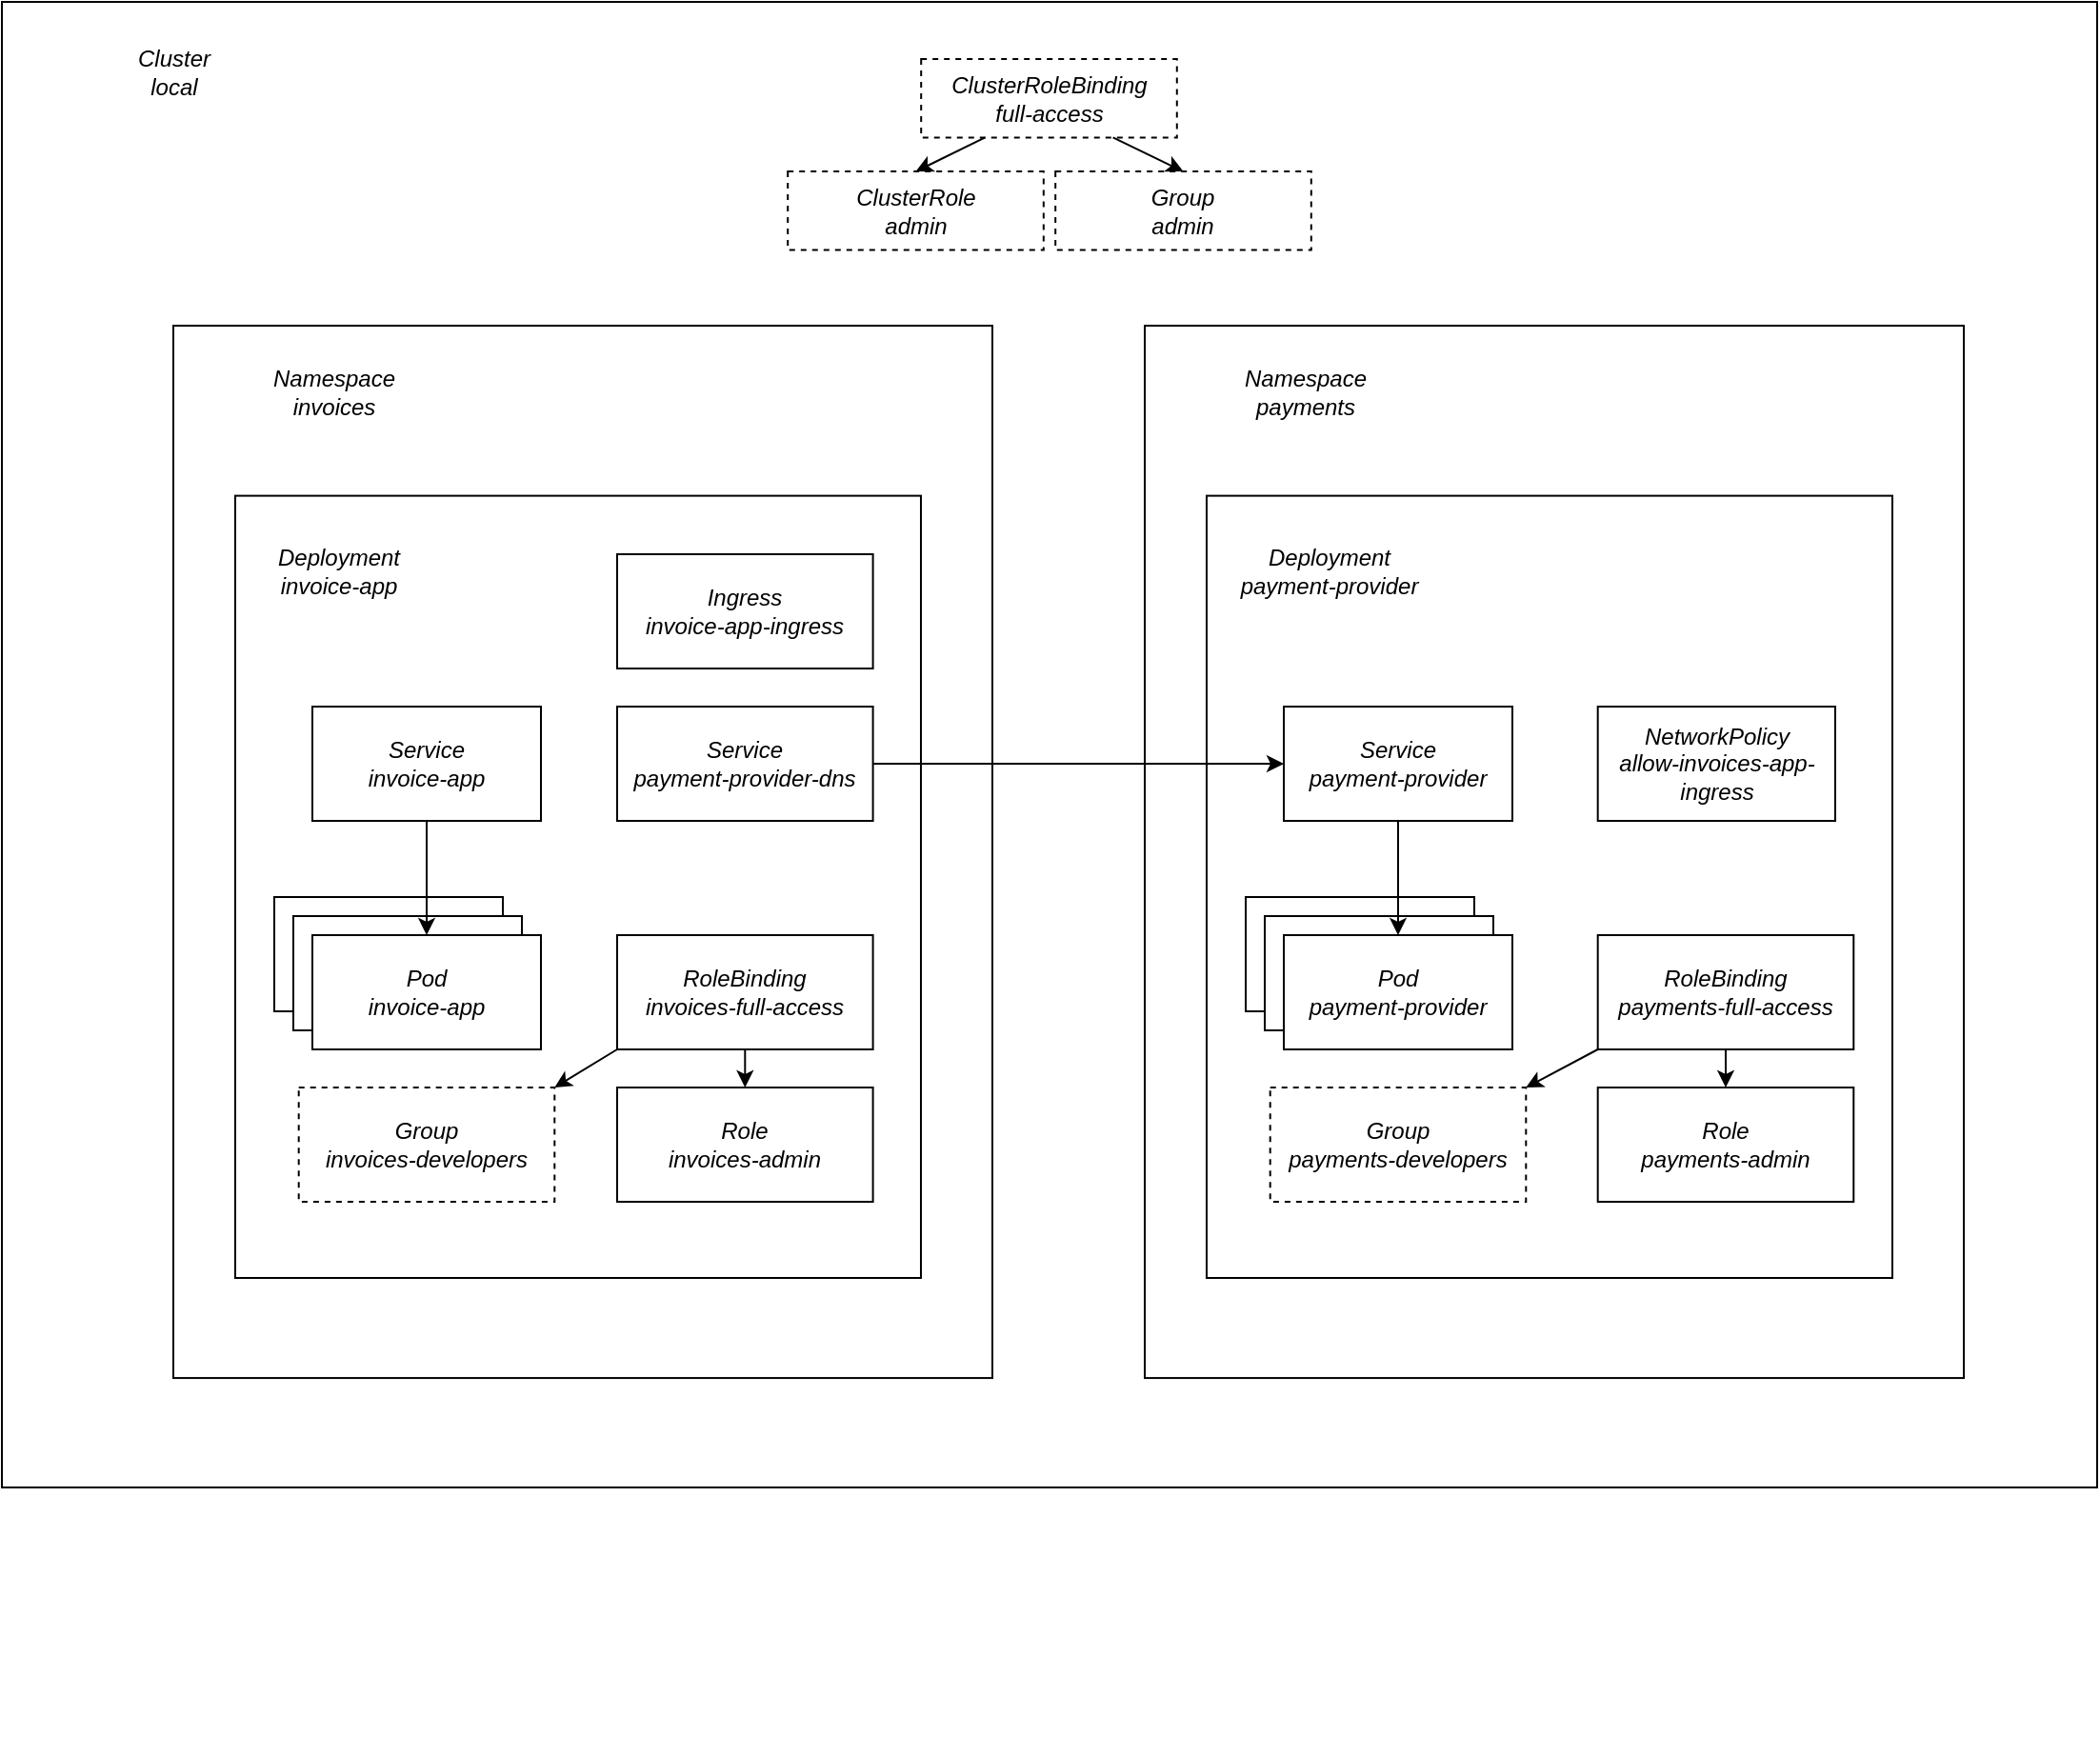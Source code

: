 <mxfile>
    <diagram id="NW6HLIrqErbMiRj-WH_E" name="Page-1">
        <mxGraphModel dx="792" dy="2069" grid="1" gridSize="10" guides="1" tooltips="1" connect="1" arrows="1" fold="1" page="1" pageScale="1" pageWidth="827" pageHeight="1169" math="0" shadow="0">
            <root>
                <mxCell id="0"/>
                <mxCell id="1" parent="0"/>
                <mxCell id="101" value="" style="group" parent="1" vertex="1" connectable="0">
                    <mxGeometry x="50" y="-640" width="1100" height="920" as="geometry"/>
                </mxCell>
                <mxCell id="106" value="" style="group" parent="101" vertex="1" connectable="0">
                    <mxGeometry width="1100" height="780" as="geometry"/>
                </mxCell>
                <mxCell id="4" value="" style="rounded=0;whiteSpace=wrap;html=1;" parent="106" vertex="1">
                    <mxGeometry width="1100" height="780" as="geometry"/>
                </mxCell>
                <mxCell id="5" value="&lt;i&gt;Cluster&lt;br&gt;local&lt;br&gt;&lt;/i&gt;" style="text;html=1;strokeColor=none;fillColor=none;align=center;verticalAlign=middle;whiteSpace=wrap;rounded=0;" parent="106" vertex="1">
                    <mxGeometry x="10" y="10" width="160.5" height="53.534" as="geometry"/>
                </mxCell>
                <mxCell id="82" value="&lt;i&gt;ClusterRoleBinding&lt;br&gt;&lt;/i&gt;&lt;i&gt;full-access&lt;br&gt;&lt;/i&gt;" style="rounded=0;whiteSpace=wrap;html=1;dashed=1;" parent="106" vertex="1">
                    <mxGeometry x="482.601" y="30.004" width="134.299" height="41.194" as="geometry"/>
                </mxCell>
                <mxCell id="79" value="&lt;i&gt;ClusterRole&lt;br&gt;&lt;/i&gt;&lt;i&gt;admin&lt;/i&gt;&lt;i&gt;&lt;br&gt;&lt;/i&gt;" style="rounded=0;whiteSpace=wrap;html=1;dashed=1;" parent="106" vertex="1">
                    <mxGeometry x="412.601" y="89.049" width="134.299" height="41.194" as="geometry"/>
                </mxCell>
                <mxCell id="92" value="&lt;i&gt;Group&lt;br&gt;admin&lt;br&gt;&lt;/i&gt;" style="rounded=0;whiteSpace=wrap;html=1;dashed=1;" parent="106" vertex="1">
                    <mxGeometry x="553.101" y="89.049" width="134.299" height="41.194" as="geometry"/>
                </mxCell>
                <mxCell id="93" style="edgeStyle=none;html=1;entryX=0.5;entryY=0;entryDx=0;entryDy=0;exitX=0.25;exitY=1;exitDx=0;exitDy=0;" parent="106" source="82" target="79" edge="1">
                    <mxGeometry relative="1" as="geometry"/>
                </mxCell>
                <mxCell id="94" style="edgeStyle=none;html=1;exitX=0.75;exitY=1;exitDx=0;exitDy=0;entryX=0.5;entryY=0;entryDx=0;entryDy=0;" parent="106" source="82" target="92" edge="1">
                    <mxGeometry relative="1" as="geometry"/>
                </mxCell>
                <mxCell id="11" value="" style="group" parent="101" vertex="1" connectable="0">
                    <mxGeometry x="90" y="170" width="491.63" height="552.54" as="geometry"/>
                </mxCell>
                <mxCell id="7" value="" style="rounded=0;whiteSpace=wrap;html=1;" parent="11" vertex="1">
                    <mxGeometry width="430" height="552.54" as="geometry"/>
                </mxCell>
                <mxCell id="8" value="&lt;i&gt;Namespace&lt;br&gt;invoices&lt;br&gt;&lt;/i&gt;" style="text;html=1;strokeColor=none;fillColor=none;align=center;verticalAlign=middle;whiteSpace=wrap;rounded=0;" parent="11" vertex="1">
                    <mxGeometry x="-0.003" y="-0.0" width="168.559" height="70.258" as="geometry"/>
                </mxCell>
                <mxCell id="28" value="" style="group" parent="11" vertex="1" connectable="0">
                    <mxGeometry x="32.49" y="89.31" width="360" height="410.69" as="geometry"/>
                </mxCell>
                <mxCell id="13" value="" style="rounded=0;whiteSpace=wrap;html=1;" parent="28" vertex="1">
                    <mxGeometry width="360" height="410.69" as="geometry"/>
                </mxCell>
                <mxCell id="14" value="&lt;i&gt;Deployment&lt;br&gt;invoice-app&lt;br&gt;&lt;/i&gt;" style="text;html=1;strokeColor=none;fillColor=none;align=center;verticalAlign=middle;whiteSpace=wrap;rounded=0;" parent="28" vertex="1">
                    <mxGeometry width="110" height="80" as="geometry"/>
                </mxCell>
                <mxCell id="38" value="&lt;i&gt;Service&lt;br&gt;&lt;/i&gt;&lt;i&gt;payment-provider-dns&lt;/i&gt;&lt;i&gt;&lt;br&gt;&lt;/i&gt;" style="rounded=0;whiteSpace=wrap;html=1;" parent="28" vertex="1">
                    <mxGeometry x="200.511" y="110.69" width="134.299" height="60" as="geometry"/>
                </mxCell>
                <mxCell id="15" value="&lt;i&gt;Service&lt;br&gt;&lt;/i&gt;&lt;i&gt;invoice-app&lt;/i&gt;&lt;i&gt;&lt;br&gt;&lt;/i&gt;" style="rounded=0;whiteSpace=wrap;html=1;" parent="28" vertex="1">
                    <mxGeometry x="40.51" y="110.69" width="120" height="60" as="geometry"/>
                </mxCell>
                <mxCell id="26" value="" style="group" parent="28" vertex="1" connectable="0">
                    <mxGeometry x="20.51" y="210.69" width="140" height="80" as="geometry"/>
                </mxCell>
                <mxCell id="21" value="&lt;i&gt;pod&lt;br&gt;payment-provider&lt;/i&gt;" style="rounded=0;whiteSpace=wrap;html=1;" parent="26" vertex="1">
                    <mxGeometry width="120" height="60" as="geometry"/>
                </mxCell>
                <mxCell id="24" value="&lt;i&gt;pod&lt;br&gt;payment-provider&lt;/i&gt;" style="rounded=0;whiteSpace=wrap;html=1;" parent="26" vertex="1">
                    <mxGeometry x="10" y="10" width="120" height="60" as="geometry"/>
                </mxCell>
                <mxCell id="25" value="&lt;i&gt;Pod&lt;br&gt;&lt;/i&gt;&lt;i&gt;invoice-app&lt;/i&gt;&lt;i&gt;&lt;br&gt;&lt;/i&gt;" style="rounded=0;whiteSpace=wrap;html=1;" parent="26" vertex="1">
                    <mxGeometry x="20" y="20" width="120" height="60" as="geometry"/>
                </mxCell>
                <mxCell id="40" style="edgeStyle=none;html=1;exitX=0.5;exitY=1;exitDx=0;exitDy=0;entryX=0.5;entryY=0;entryDx=0;entryDy=0;" parent="28" source="15" target="25" edge="1">
                    <mxGeometry relative="1" as="geometry"/>
                </mxCell>
                <mxCell id="88" style="edgeStyle=none;html=1;exitX=0.5;exitY=1;exitDx=0;exitDy=0;entryX=0.5;entryY=0;entryDx=0;entryDy=0;" parent="28" source="80" target="83" edge="1">
                    <mxGeometry relative="1" as="geometry"/>
                </mxCell>
                <mxCell id="80" value="&lt;i&gt;RoleBinding&lt;br&gt;&lt;/i&gt;&lt;i&gt;invoices-full-access&lt;/i&gt;&lt;i&gt;&lt;br&gt;&lt;/i&gt;" style="rounded=0;whiteSpace=wrap;html=1;" parent="28" vertex="1">
                    <mxGeometry x="200.511" y="230.69" width="134.299" height="60" as="geometry"/>
                </mxCell>
                <mxCell id="83" value="&lt;i&gt;Role&lt;br&gt;&lt;/i&gt;&lt;i&gt;invoices-admin&lt;/i&gt;&lt;i&gt;&lt;br&gt;&lt;/i&gt;" style="rounded=0;whiteSpace=wrap;html=1;" parent="28" vertex="1">
                    <mxGeometry x="200.511" y="310.69" width="134.299" height="60" as="geometry"/>
                </mxCell>
                <mxCell id="89" value="&lt;i&gt;Group&lt;br&gt;invoices-developers&lt;br&gt;&lt;/i&gt;" style="rounded=0;whiteSpace=wrap;html=1;dashed=1;" parent="28" vertex="1">
                    <mxGeometry x="33.361" y="310.69" width="134.299" height="60" as="geometry"/>
                </mxCell>
                <mxCell id="91" style="edgeStyle=none;html=1;exitX=0;exitY=1;exitDx=0;exitDy=0;entryX=1;entryY=0;entryDx=0;entryDy=0;" parent="28" source="80" target="89" edge="1">
                    <mxGeometry relative="1" as="geometry"/>
                </mxCell>
                <mxCell id="108" value="&lt;i&gt;Ingress&lt;br&gt;&lt;/i&gt;&lt;i&gt;invoice-app-ingress&lt;br&gt;&lt;/i&gt;" style="rounded=0;whiteSpace=wrap;html=1;" vertex="1" parent="28">
                    <mxGeometry x="200.511" y="30.69" width="134.299" height="60" as="geometry"/>
                </mxCell>
                <mxCell id="61" value="" style="rounded=0;whiteSpace=wrap;html=1;" parent="101" vertex="1">
                    <mxGeometry x="600" y="170" width="430" height="552.54" as="geometry"/>
                </mxCell>
                <mxCell id="62" value="&lt;i&gt;Namespace&lt;br&gt;payments&lt;br&gt;&lt;/i&gt;" style="text;html=1;strokeColor=none;fillColor=none;align=center;verticalAlign=middle;whiteSpace=wrap;rounded=0;" parent="101" vertex="1">
                    <mxGeometry x="599.997" y="170.0" width="168.559" height="70.258" as="geometry"/>
                </mxCell>
                <mxCell id="63" value="" style="group" parent="101" vertex="1" connectable="0">
                    <mxGeometry x="632.49" y="259.31" width="360" height="410.69" as="geometry"/>
                </mxCell>
                <mxCell id="64" value="" style="rounded=0;whiteSpace=wrap;html=1;" parent="63" vertex="1">
                    <mxGeometry width="360" height="410.69" as="geometry"/>
                </mxCell>
                <mxCell id="65" value="&lt;i&gt;Deployment&lt;br&gt;payment-provider&lt;br&gt;&lt;/i&gt;" style="text;html=1;strokeColor=none;fillColor=none;align=center;verticalAlign=middle;whiteSpace=wrap;rounded=0;" parent="63" vertex="1">
                    <mxGeometry width="130" height="80" as="geometry"/>
                </mxCell>
                <mxCell id="67" value="&lt;i&gt;Service&lt;br&gt;&lt;/i&gt;&lt;i&gt;payment-provider&lt;/i&gt;&lt;i&gt;&lt;br&gt;&lt;/i&gt;" style="rounded=0;whiteSpace=wrap;html=1;" parent="63" vertex="1">
                    <mxGeometry x="40.51" y="110.69" width="120" height="60" as="geometry"/>
                </mxCell>
                <mxCell id="68" value="" style="group" parent="63" vertex="1" connectable="0">
                    <mxGeometry x="20.51" y="210.69" width="140" height="80" as="geometry"/>
                </mxCell>
                <mxCell id="69" value="&lt;i&gt;pod&lt;br&gt;payment-provider&lt;/i&gt;" style="rounded=0;whiteSpace=wrap;html=1;" parent="68" vertex="1">
                    <mxGeometry width="120" height="60" as="geometry"/>
                </mxCell>
                <mxCell id="70" value="&lt;i&gt;pod&lt;br&gt;payment-provider&lt;/i&gt;" style="rounded=0;whiteSpace=wrap;html=1;" parent="68" vertex="1">
                    <mxGeometry x="10" y="10" width="120" height="60" as="geometry"/>
                </mxCell>
                <mxCell id="71" value="&lt;i&gt;Pod&lt;br&gt;&lt;/i&gt;&lt;i&gt;payment-provider&lt;/i&gt;&lt;i&gt;&lt;br&gt;&lt;/i&gt;" style="rounded=0;whiteSpace=wrap;html=1;" parent="68" vertex="1">
                    <mxGeometry x="20" y="20" width="120" height="60" as="geometry"/>
                </mxCell>
                <mxCell id="72" style="edgeStyle=none;html=1;exitX=0.5;exitY=1;exitDx=0;exitDy=0;entryX=0.5;entryY=0;entryDx=0;entryDy=0;" parent="63" source="67" target="71" edge="1">
                    <mxGeometry relative="1" as="geometry"/>
                </mxCell>
                <mxCell id="104" style="edgeStyle=none;html=1;exitX=0;exitY=1;exitDx=0;exitDy=0;entryX=1;entryY=0;entryDx=0;entryDy=0;" parent="63" source="81" target="103" edge="1">
                    <mxGeometry relative="1" as="geometry"/>
                </mxCell>
                <mxCell id="105" style="edgeStyle=none;html=1;exitX=0.5;exitY=1;exitDx=0;exitDy=0;entryX=0.5;entryY=0;entryDx=0;entryDy=0;" parent="63" source="81" target="84" edge="1">
                    <mxGeometry relative="1" as="geometry"/>
                </mxCell>
                <mxCell id="81" value="&lt;i&gt;RoleBinding&lt;br&gt;&lt;/i&gt;&lt;i&gt;payments-full-access&lt;/i&gt;&lt;i&gt;&lt;br&gt;&lt;/i&gt;" style="rounded=0;whiteSpace=wrap;html=1;" parent="63" vertex="1">
                    <mxGeometry x="205.361" y="230.69" width="134.299" height="60" as="geometry"/>
                </mxCell>
                <mxCell id="84" value="&lt;i&gt;Role&lt;br&gt;&lt;/i&gt;&lt;i&gt;payments-admin&lt;/i&gt;&lt;i&gt;&lt;br&gt;&lt;/i&gt;" style="rounded=0;whiteSpace=wrap;html=1;" parent="63" vertex="1">
                    <mxGeometry x="205.361" y="310.69" width="134.299" height="60" as="geometry"/>
                </mxCell>
                <mxCell id="102" value="&lt;i&gt;NetworkPolicy&lt;br&gt;&lt;/i&gt;&lt;i&gt;allow-invoices-app-ingress&lt;/i&gt;&lt;i&gt;&lt;br&gt;&lt;/i&gt;" style="rounded=0;whiteSpace=wrap;html=1;" parent="63" vertex="1">
                    <mxGeometry x="205.36" y="110.69" width="124.64" height="60" as="geometry"/>
                </mxCell>
                <mxCell id="103" value="&lt;i&gt;Group&lt;br&gt;payments-developers&lt;br&gt;&lt;/i&gt;" style="rounded=0;whiteSpace=wrap;html=1;dashed=1;" parent="63" vertex="1">
                    <mxGeometry x="33.361" y="310.69" width="134.299" height="60" as="geometry"/>
                </mxCell>
                <mxCell id="41" style="edgeStyle=none;html=1;exitX=1;exitY=0.5;exitDx=0;exitDy=0;entryX=0;entryY=0.5;entryDx=0;entryDy=0;" parent="101" source="38" target="67" edge="1">
                    <mxGeometry relative="1" as="geometry">
                        <mxPoint x="742.673" y="403.805" as="targetPoint"/>
                    </mxGeometry>
                </mxCell>
                <mxCell id="98" style="edgeStyle=none;html=1;exitX=0.25;exitY=1;exitDx=0;exitDy=0;entryX=0.5;entryY=0;entryDx=0;entryDy=0;" parent="1" edge="1">
                    <mxGeometry relative="1" as="geometry">
                        <mxPoint x="797.15" y="-484" as="targetPoint"/>
                    </mxGeometry>
                </mxCell>
                <mxCell id="99" style="edgeStyle=none;html=1;exitX=0.75;exitY=1;exitDx=0;exitDy=0;entryX=0.5;entryY=0;entryDx=0;entryDy=0;" parent="1" edge="1">
                    <mxGeometry relative="1" as="geometry">
                        <mxPoint x="937.65" y="-484" as="targetPoint"/>
                    </mxGeometry>
                </mxCell>
            </root>
        </mxGraphModel>
    </diagram>
</mxfile>